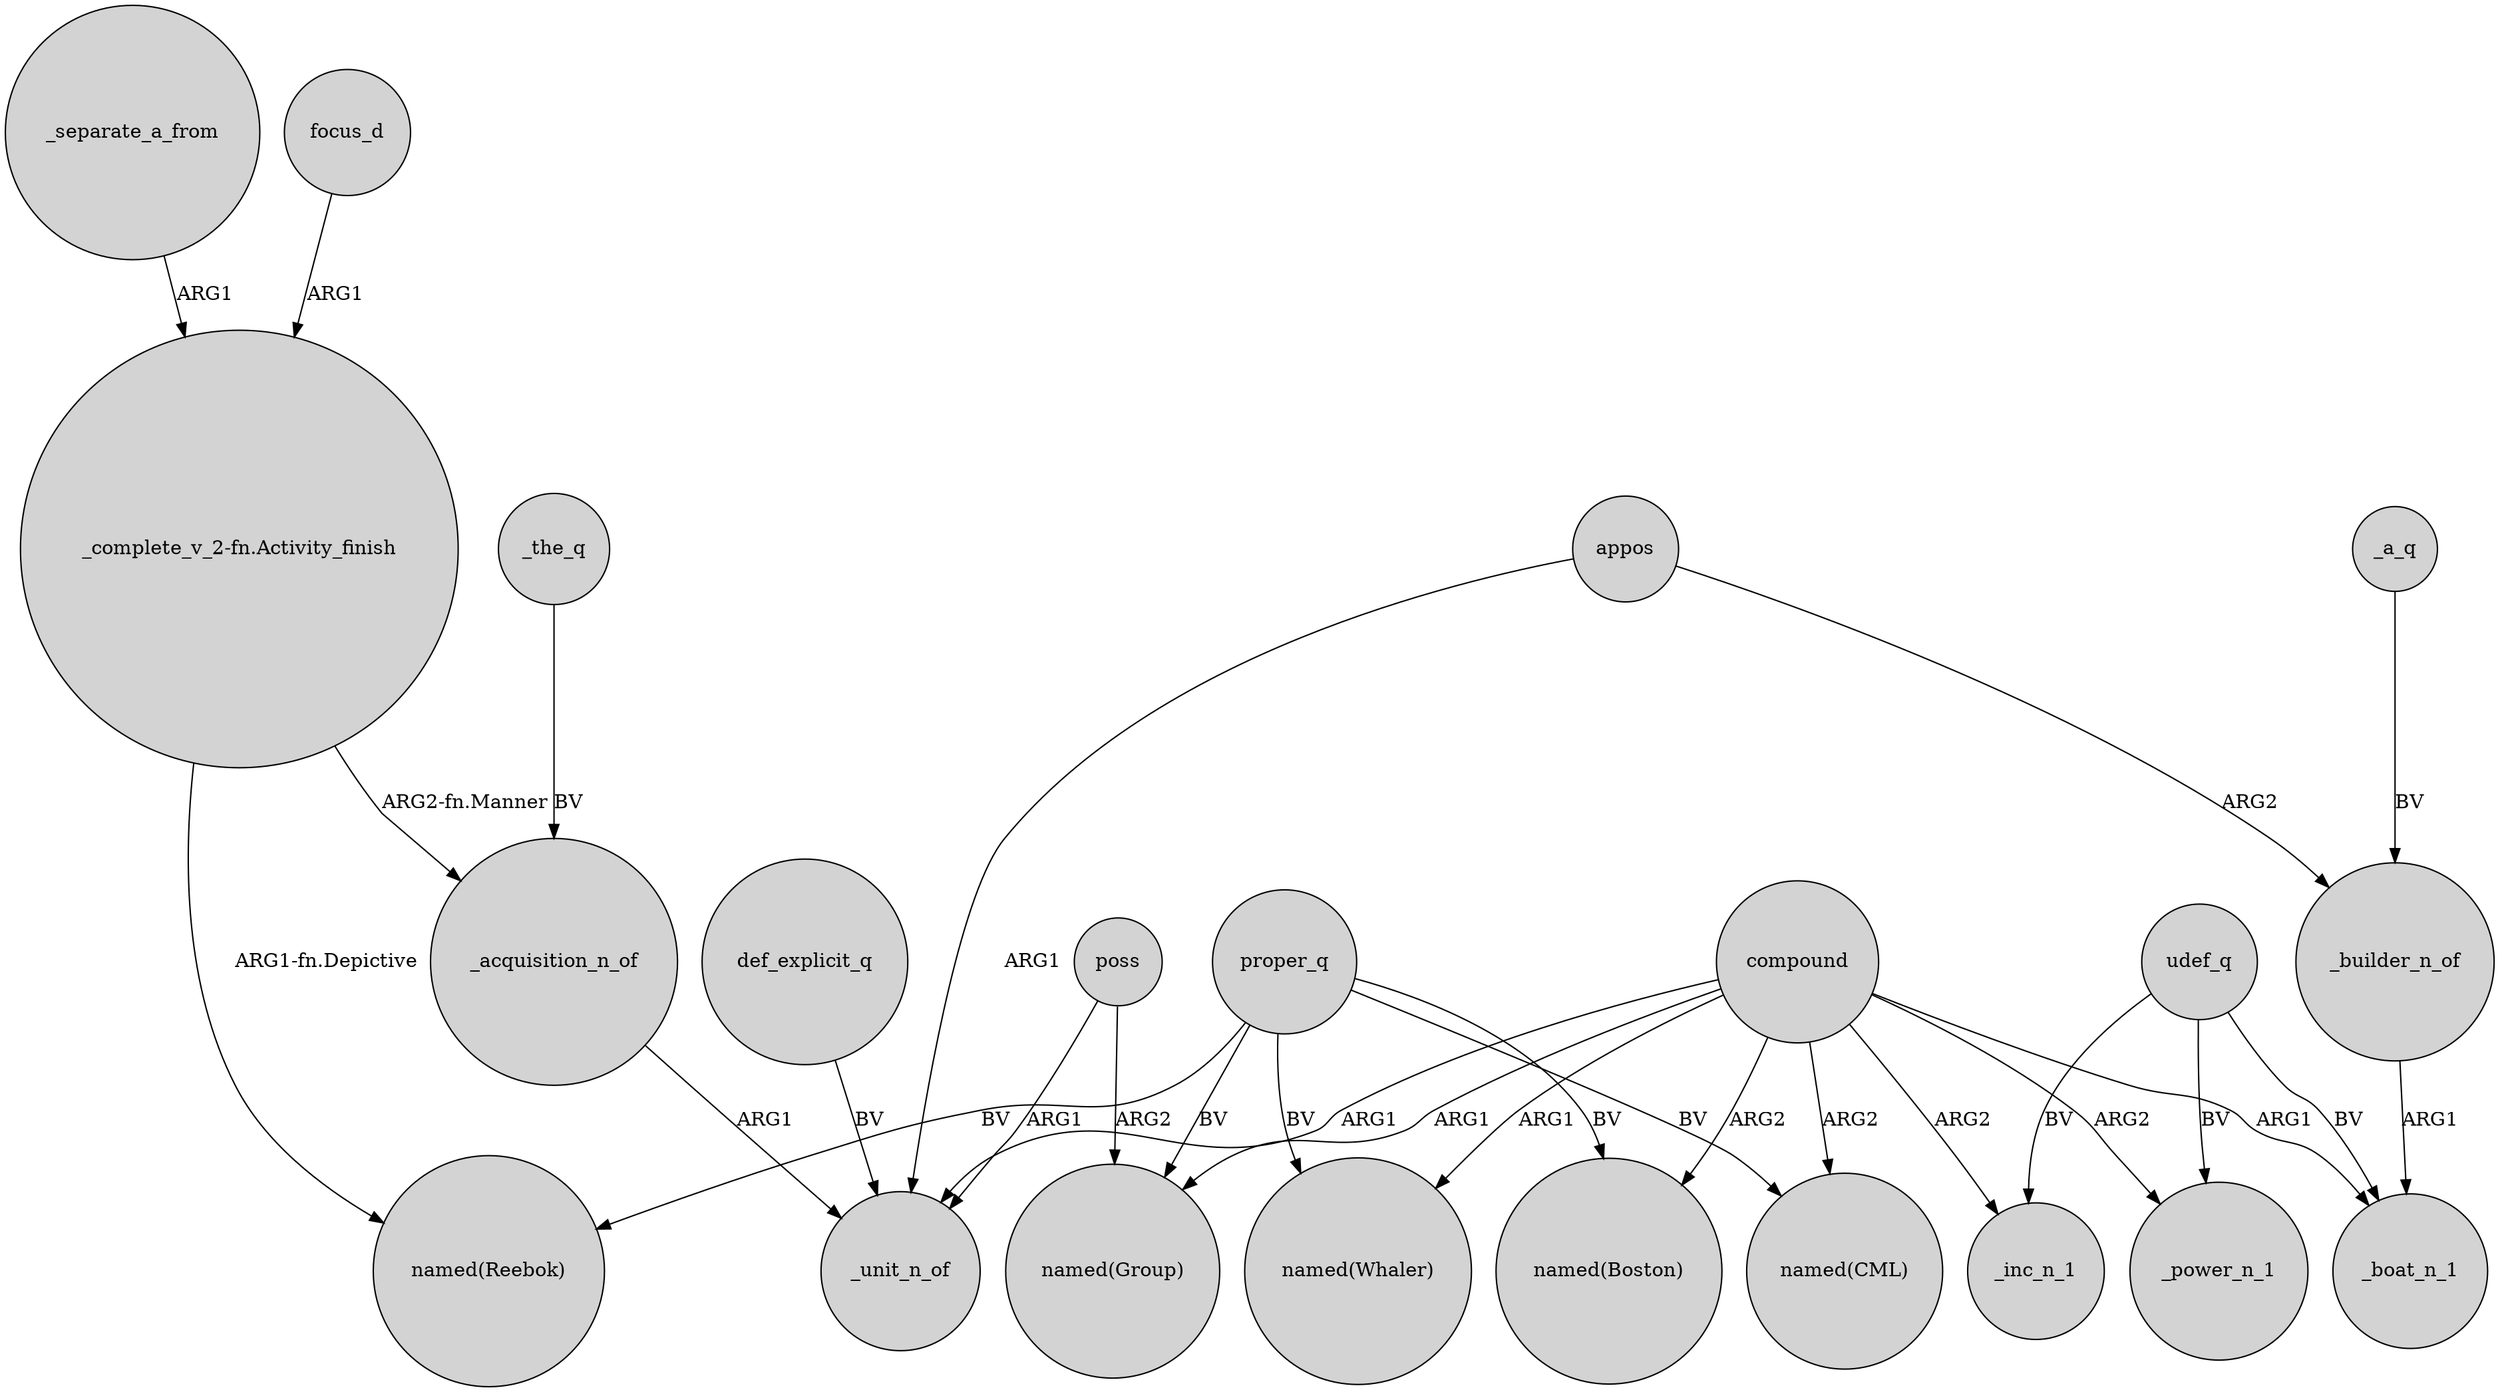 digraph {
	node [shape=circle style=filled]
	appos -> _unit_n_of [label=ARG1]
	proper_q -> "named(Whaler)" [label=BV]
	poss -> "named(Group)" [label=ARG2]
	proper_q -> "named(CML)" [label=BV]
	compound -> "named(Group)" [label=ARG1]
	udef_q -> _boat_n_1 [label=BV]
	_separate_a_from -> "_complete_v_2-fn.Activity_finish" [label=ARG1]
	proper_q -> "named(Boston)" [label=BV]
	"_complete_v_2-fn.Activity_finish" -> _acquisition_n_of [label="ARG2-fn.Manner"]
	_the_q -> _acquisition_n_of [label=BV]
	compound -> "named(Whaler)" [label=ARG1]
	proper_q -> "named(Group)" [label=BV]
	appos -> _builder_n_of [label=ARG2]
	compound -> _power_n_1 [label=ARG2]
	udef_q -> _inc_n_1 [label=BV]
	_acquisition_n_of -> _unit_n_of [label=ARG1]
	compound -> _inc_n_1 [label=ARG2]
	def_explicit_q -> _unit_n_of [label=BV]
	"_complete_v_2-fn.Activity_finish" -> "named(Reebok)" [label="ARG1-fn.Depictive"]
	focus_d -> "_complete_v_2-fn.Activity_finish" [label=ARG1]
	compound -> _boat_n_1 [label=ARG1]
	compound -> "named(CML)" [label=ARG2]
	_a_q -> _builder_n_of [label=BV]
	proper_q -> "named(Reebok)" [label=BV]
	udef_q -> _power_n_1 [label=BV]
	poss -> _unit_n_of [label=ARG1]
	compound -> _unit_n_of [label=ARG1]
	_builder_n_of -> _boat_n_1 [label=ARG1]
	compound -> "named(Boston)" [label=ARG2]
}
